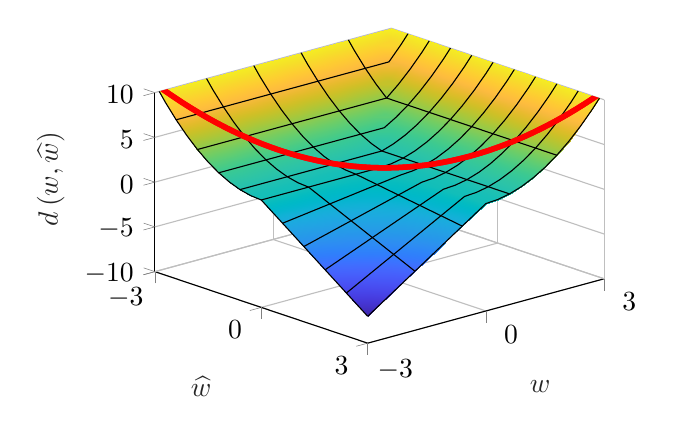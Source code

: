 % This file was created by matlab2tikz.
%
%The latest updates can be retrieved from
%  http://www.mathworks.com/matlabcentral/fileexchange/22022-matlab2tikz-matlab2tikz
%where you can also make suggestions and rate matlab2tikz.
%
\begin{tikzpicture}

\begin{axis}[%
width=5.706cm,
height=4cm,
at={(0cm,0cm)},
scale only axis,
xmin=-3,
xmax=3,
xtick={-3,  0,  3},
tick align=outside,
xlabel style={font=\color{white!15!black}},
xlabel={$\widehat{w}$},
ymin=-3,
ymax=3,
ytick={-3,  0,  3},
ylabel style={font=\color{white!15!black}},
ylabel={$w$},
zmin=-10,
zmax=10,
ztick={-10,  -5,   0,   5,  10},
zlabel style={font=\color{white!15!black}},
zlabel={$d^{\,}(w, \widehat{w})$},
view={48.011}{28.262},
axis background/.style={fill=white},
axis x line*=bottom,
axis y line*=left,
axis z line*=left,
xmajorgrids,
ymajorgrids,
zmajorgrids
]

\addplot3[%
surf,
shader=interp, colormap={mymap}{[1pt] rgb(0pt)=(0.242,0.15,0.66); rgb(1pt)=(0.244,0.153,0.673); rgb(2pt)=(0.246,0.157,0.685); rgb(3pt)=(0.248,0.161,0.696); rgb(4pt)=(0.25,0.165,0.707); rgb(5pt)=(0.252,0.169,0.718); rgb(6pt)=(0.254,0.173,0.729); rgb(7pt)=(0.256,0.177,0.739); rgb(8pt)=(0.258,0.181,0.75); rgb(9pt)=(0.259,0.185,0.761); rgb(11pt)=(0.263,0.193,0.783); rgb(12pt)=(0.265,0.197,0.794); rgb(13pt)=(0.266,0.201,0.804); rgb(14pt)=(0.268,0.205,0.815); rgb(15pt)=(0.269,0.209,0.825); rgb(16pt)=(0.27,0.214,0.835); rgb(17pt)=(0.272,0.218,0.844); rgb(18pt)=(0.273,0.223,0.853); rgb(19pt)=(0.274,0.228,0.861); rgb(20pt)=(0.275,0.233,0.869); rgb(21pt)=(0.276,0.238,0.877); rgb(22pt)=(0.277,0.243,0.884); rgb(23pt)=(0.277,0.249,0.891); rgb(24pt)=(0.278,0.254,0.897); rgb(25pt)=(0.279,0.26,0.903); rgb(26pt)=(0.279,0.265,0.909); rgb(27pt)=(0.28,0.271,0.915); rgb(28pt)=(0.28,0.276,0.92); rgb(29pt)=(0.281,0.282,0.925); rgb(30pt)=(0.281,0.287,0.93); rgb(31pt)=(0.281,0.293,0.935); rgb(32pt)=(0.281,0.298,0.94); rgb(33pt)=(0.281,0.304,0.944); rgb(34pt)=(0.281,0.309,0.948); rgb(35pt)=(0.281,0.315,0.952); rgb(36pt)=(0.281,0.32,0.956); rgb(37pt)=(0.281,0.326,0.96); rgb(38pt)=(0.281,0.331,0.964); rgb(39pt)=(0.28,0.337,0.967); rgb(40pt)=(0.28,0.342,0.97); rgb(41pt)=(0.279,0.347,0.973); rgb(42pt)=(0.278,0.353,0.976); rgb(43pt)=(0.278,0.358,0.979); rgb(44pt)=(0.277,0.364,0.982); rgb(45pt)=(0.275,0.369,0.984); rgb(46pt)=(0.274,0.375,0.986); rgb(47pt)=(0.273,0.38,0.988); rgb(48pt)=(0.271,0.386,0.99); rgb(49pt)=(0.269,0.392,0.991); rgb(50pt)=(0.267,0.397,0.992); rgb(51pt)=(0.265,0.403,0.994); rgb(52pt)=(0.262,0.409,0.995); rgb(53pt)=(0.259,0.414,0.996); rgb(54pt)=(0.256,0.42,0.997); rgb(55pt)=(0.252,0.426,0.997); rgb(56pt)=(0.247,0.432,0.998); rgb(57pt)=(0.242,0.438,0.999); rgb(58pt)=(0.237,0.444,1.0); rgb(59pt)=(0.231,0.45,1.0); rgb(60pt)=(0.225,0.456,0.999); rgb(61pt)=(0.219,0.462,0.997); rgb(62pt)=(0.213,0.468,0.995); rgb(63pt)=(0.207,0.474,0.993); rgb(64pt)=(0.201,0.48,0.991); rgb(65pt)=(0.195,0.486,0.989); rgb(66pt)=(0.19,0.492,0.987); rgb(67pt)=(0.187,0.497,0.984); rgb(68pt)=(0.185,0.503,0.982); rgb(69pt)=(0.183,0.508,0.979); rgb(70pt)=(0.182,0.514,0.977); rgb(71pt)=(0.181,0.519,0.974); rgb(72pt)=(0.179,0.524,0.971); rgb(73pt)=(0.178,0.53,0.968); rgb(74pt)=(0.178,0.535,0.964); rgb(75pt)=(0.177,0.54,0.96); rgb(76pt)=(0.177,0.545,0.956); rgb(77pt)=(0.176,0.55,0.952); rgb(78pt)=(0.175,0.555,0.947); rgb(79pt)=(0.174,0.56,0.943); rgb(80pt)=(0.172,0.566,0.939); rgb(81pt)=(0.169,0.571,0.936); rgb(82pt)=(0.165,0.576,0.932); rgb(83pt)=(0.161,0.581,0.929); rgb(84pt)=(0.157,0.585,0.925); rgb(85pt)=(0.154,0.59,0.922); rgb(86pt)=(0.151,0.595,0.918); rgb(87pt)=(0.149,0.6,0.915); rgb(88pt)=(0.147,0.604,0.911); rgb(89pt)=(0.146,0.609,0.908); rgb(90pt)=(0.145,0.614,0.905); rgb(91pt)=(0.143,0.618,0.902); rgb(92pt)=(0.141,0.623,0.9); rgb(93pt)=(0.138,0.627,0.897); rgb(94pt)=(0.135,0.632,0.895); rgb(95pt)=(0.132,0.636,0.893); rgb(96pt)=(0.129,0.641,0.891); rgb(97pt)=(0.125,0.645,0.889); rgb(98pt)=(0.122,0.65,0.886); rgb(99pt)=(0.118,0.654,0.883); rgb(100pt)=(0.115,0.658,0.88); rgb(101pt)=(0.112,0.663,0.877); rgb(102pt)=(0.108,0.667,0.873); rgb(103pt)=(0.105,0.671,0.87); rgb(104pt)=(0.101,0.675,0.865); rgb(105pt)=(0.096,0.679,0.861); rgb(106pt)=(0.091,0.683,0.856); rgb(107pt)=(0.086,0.686,0.851); rgb(108pt)=(0.079,0.69,0.846); rgb(109pt)=(0.071,0.694,0.841); rgb(110pt)=(0.063,0.697,0.836); rgb(111pt)=(0.053,0.701,0.83); rgb(112pt)=(0.043,0.704,0.824); rgb(113pt)=(0.033,0.707,0.818); rgb(114pt)=(0.023,0.71,0.812); rgb(115pt)=(0.015,0.713,0.806); rgb(116pt)=(0.009,0.716,0.8); rgb(117pt)=(0.005,0.719,0.794); rgb(118pt)=(0.002,0.722,0.788); rgb(119pt)=(0.001,0.725,0.781); rgb(120pt)=(0.002,0.728,0.775); rgb(121pt)=(0.005,0.73,0.769); rgb(122pt)=(0.009,0.733,0.762); rgb(123pt)=(0.016,0.735,0.756); rgb(124pt)=(0.025,0.738,0.749); rgb(125pt)=(0.037,0.74,0.743); rgb(126pt)=(0.05,0.742,0.736); rgb(127pt)=(0.064,0.745,0.729); rgb(128pt)=(0.077,0.747,0.722); rgb(129pt)=(0.09,0.749,0.716); rgb(130pt)=(0.102,0.751,0.709); rgb(131pt)=(0.114,0.753,0.702); rgb(132pt)=(0.125,0.755,0.695); rgb(133pt)=(0.135,0.757,0.688); rgb(134pt)=(0.145,0.759,0.681); rgb(135pt)=(0.153,0.761,0.674); rgb(136pt)=(0.161,0.763,0.667); rgb(137pt)=(0.168,0.766,0.66); rgb(138pt)=(0.174,0.768,0.653); rgb(139pt)=(0.18,0.77,0.645); rgb(140pt)=(0.185,0.772,0.638); rgb(141pt)=(0.191,0.774,0.63); rgb(142pt)=(0.195,0.776,0.623); rgb(143pt)=(0.2,0.779,0.615); rgb(144pt)=(0.206,0.781,0.607); rgb(145pt)=(0.212,0.783,0.598); rgb(146pt)=(0.218,0.785,0.59); rgb(147pt)=(0.224,0.787,0.581); rgb(148pt)=(0.232,0.789,0.573); rgb(149pt)=(0.24,0.79,0.564); rgb(150pt)=(0.249,0.792,0.555); rgb(151pt)=(0.259,0.794,0.545); rgb(152pt)=(0.27,0.795,0.536); rgb(153pt)=(0.281,0.796,0.527); rgb(154pt)=(0.293,0.797,0.517); rgb(155pt)=(0.305,0.798,0.507); rgb(156pt)=(0.318,0.799,0.497); rgb(157pt)=(0.33,0.8,0.488); rgb(158pt)=(0.342,0.801,0.477); rgb(159pt)=(0.355,0.802,0.467); rgb(160pt)=(0.367,0.802,0.456); rgb(161pt)=(0.38,0.803,0.445); rgb(162pt)=(0.392,0.803,0.434); rgb(163pt)=(0.405,0.803,0.423); rgb(164pt)=(0.418,0.803,0.412); rgb(165pt)=(0.432,0.803,0.401); rgb(166pt)=(0.446,0.802,0.39); rgb(167pt)=(0.461,0.802,0.38); rgb(168pt)=(0.475,0.801,0.369); rgb(169pt)=(0.49,0.8,0.359); rgb(170pt)=(0.504,0.799,0.348); rgb(171pt)=(0.519,0.798,0.337); rgb(172pt)=(0.533,0.797,0.327); rgb(173pt)=(0.547,0.796,0.316); rgb(175pt)=(0.575,0.793,0.294); rgb(176pt)=(0.589,0.791,0.283); rgb(177pt)=(0.602,0.79,0.273); rgb(178pt)=(0.616,0.788,0.262); rgb(179pt)=(0.63,0.786,0.252); rgb(180pt)=(0.643,0.784,0.242); rgb(181pt)=(0.657,0.782,0.233); rgb(182pt)=(0.67,0.78,0.224); rgb(183pt)=(0.683,0.777,0.215); rgb(184pt)=(0.696,0.775,0.207); rgb(185pt)=(0.709,0.773,0.2); rgb(186pt)=(0.722,0.77,0.192); rgb(187pt)=(0.734,0.768,0.185); rgb(188pt)=(0.747,0.765,0.178); rgb(189pt)=(0.759,0.763,0.172); rgb(190pt)=(0.771,0.76,0.166); rgb(191pt)=(0.783,0.758,0.161); rgb(192pt)=(0.794,0.755,0.157); rgb(193pt)=(0.806,0.753,0.155); rgb(194pt)=(0.817,0.75,0.153); rgb(195pt)=(0.828,0.748,0.154); rgb(196pt)=(0.839,0.746,0.155); rgb(197pt)=(0.85,0.744,0.156); rgb(198pt)=(0.86,0.741,0.159); rgb(199pt)=(0.87,0.739,0.162); rgb(200pt)=(0.88,0.737,0.165); rgb(201pt)=(0.89,0.735,0.17); rgb(202pt)=(0.9,0.734,0.175); rgb(203pt)=(0.909,0.732,0.181); rgb(204pt)=(0.918,0.731,0.189); rgb(205pt)=(0.927,0.73,0.197); rgb(206pt)=(0.936,0.729,0.206); rgb(207pt)=(0.944,0.729,0.215); rgb(208pt)=(0.952,0.728,0.224); rgb(209pt)=(0.961,0.729,0.231); rgb(210pt)=(0.969,0.729,0.237); rgb(211pt)=(0.977,0.73,0.242); rgb(212pt)=(0.984,0.733,0.245); rgb(213pt)=(0.99,0.737,0.243); rgb(214pt)=(0.995,0.741,0.239); rgb(215pt)=(0.997,0.746,0.235); rgb(216pt)=(0.997,0.751,0.231); rgb(217pt)=(0.997,0.757,0.227); rgb(218pt)=(0.997,0.763,0.222); rgb(219pt)=(0.997,0.768,0.218); rgb(220pt)=(0.997,0.774,0.214); rgb(221pt)=(0.996,0.78,0.209); rgb(222pt)=(0.996,0.786,0.205); rgb(223pt)=(0.995,0.791,0.201); rgb(224pt)=(0.994,0.797,0.197); rgb(225pt)=(0.992,0.803,0.194); rgb(226pt)=(0.991,0.809,0.191); rgb(227pt)=(0.989,0.816,0.188); rgb(228pt)=(0.986,0.822,0.185); rgb(229pt)=(0.984,0.828,0.182); rgb(230pt)=(0.981,0.834,0.179); rgb(231pt)=(0.978,0.84,0.176); rgb(232pt)=(0.975,0.847,0.173); rgb(233pt)=(0.972,0.853,0.17); rgb(234pt)=(0.969,0.859,0.167); rgb(235pt)=(0.967,0.865,0.164); rgb(236pt)=(0.965,0.872,0.161); rgb(237pt)=(0.963,0.878,0.158); rgb(238pt)=(0.962,0.884,0.156); rgb(239pt)=(0.961,0.89,0.153); rgb(240pt)=(0.96,0.896,0.151); rgb(241pt)=(0.96,0.902,0.148); rgb(242pt)=(0.96,0.908,0.145); rgb(243pt)=(0.96,0.914,0.142); rgb(244pt)=(0.96,0.92,0.138); rgb(245pt)=(0.961,0.926,0.134); rgb(246pt)=(0.962,0.932,0.13); rgb(247pt)=(0.963,0.938,0.126); rgb(248pt)=(0.964,0.944,0.122); rgb(249pt)=(0.966,0.949,0.117); rgb(250pt)=(0.967,0.955,0.112); rgb(251pt)=(0.969,0.961,0.106); rgb(252pt)=(0.971,0.967,0.1); rgb(253pt)=(0.973,0.972,0.094); rgb(254pt)=(0.975,0.978,0.087); rgb(255pt)=(0.977,0.984,0.081)}, mesh/rows=21]
table[row sep=crcr, point meta=\thisrow{c}] {%
%
x	y	z	c\\
-3	-3	11	11\\
-3	-2.7	11	11\\
-3	-2.4	11	11\\
-3	-2.1	11	11\\
-3	-1.8	11	11\\
-3	-1.5	11	11\\
-3	-1.2	11	11\\
-3	-0.9	11	11\\
-3	-0.6	11	11\\
-3	-0.3	11	11\\
-3	0	11	11\\
-3	0.3	11	11\\
-3	0.6	11	11\\
-3	0.9	11	11\\
-3	1.2	11	11\\
-3	1.5	11	11\\
-3	1.8	11	11\\
-3	2.1	11	11\\
-3	2.4	11	11\\
-3	2.7	11	11\\
-3	3	11	11\\
-2.7	-3	9.29	9.29\\
-2.7	-2.7	9.29	9.29\\
-2.7	-2.4	9.29	9.29\\
-2.7	-2.1	9.29	9.29\\
-2.7	-1.8	9.29	9.29\\
-2.7	-1.5	9.29	9.29\\
-2.7	-1.2	9.29	9.29\\
-2.7	-0.9	9.29	9.29\\
-2.7	-0.6	9.29	9.29\\
-2.7	-0.3	9.29	9.29\\
-2.7	0	9.29	9.29\\
-2.7	0.3	9.29	9.29\\
-2.7	0.6	9.29	9.29\\
-2.7	0.9	9.29	9.29\\
-2.7	1.2	9.29	9.29\\
-2.7	1.5	9.29	9.29\\
-2.7	1.8	9.29	9.29\\
-2.7	2.1	9.29	9.29\\
-2.7	2.4	9.29	9.29\\
-2.7	2.7	9.29	9.29\\
-2.7	3	11	11\\
-2.4	-3	7.76	7.76\\
-2.4	-2.7	7.76	7.76\\
-2.4	-2.4	7.76	7.76\\
-2.4	-2.1	7.76	7.76\\
-2.4	-1.8	7.76	7.76\\
-2.4	-1.5	7.76	7.76\\
-2.4	-1.2	7.76	7.76\\
-2.4	-0.9	7.76	7.76\\
-2.4	-0.6	7.76	7.76\\
-2.4	-0.3	7.76	7.76\\
-2.4	0	7.76	7.76\\
-2.4	0.3	7.76	7.76\\
-2.4	0.6	7.76	7.76\\
-2.4	0.9	7.76	7.76\\
-2.4	1.2	7.76	7.76\\
-2.4	1.5	7.76	7.76\\
-2.4	1.8	7.76	7.76\\
-2.4	2.1	7.76	7.76\\
-2.4	2.4	7.76	7.76\\
-2.4	2.7	9.29	9.29\\
-2.4	3	11	11\\
-2.1	-3	6.41	6.41\\
-2.1	-2.7	6.41	6.41\\
-2.1	-2.4	6.41	6.41\\
-2.1	-2.1	6.41	6.41\\
-2.1	-1.8	6.41	6.41\\
-2.1	-1.5	6.41	6.41\\
-2.1	-1.2	6.41	6.41\\
-2.1	-0.9	6.41	6.41\\
-2.1	-0.6	6.41	6.41\\
-2.1	-0.3	6.41	6.41\\
-2.1	0	6.41	6.41\\
-2.1	0.3	6.41	6.41\\
-2.1	0.6	6.41	6.41\\
-2.1	0.9	6.41	6.41\\
-2.1	1.2	6.41	6.41\\
-2.1	1.5	6.41	6.41\\
-2.1	1.8	6.41	6.41\\
-2.1	2.1	6.41	6.41\\
-2.1	2.4	7.76	7.76\\
-2.1	2.7	9.29	9.29\\
-2.1	3	11	11\\
-1.8	-3	5.24	5.24\\
-1.8	-2.7	5.24	5.24\\
-1.8	-2.4	5.24	5.24\\
-1.8	-2.1	5.24	5.24\\
-1.8	-1.8	5.24	5.24\\
-1.8	-1.5	5.24	5.24\\
-1.8	-1.2	5.24	5.24\\
-1.8	-0.9	5.24	5.24\\
-1.8	-0.6	5.24	5.24\\
-1.8	-0.3	5.24	5.24\\
-1.8	0	5.24	5.24\\
-1.8	0.3	5.24	5.24\\
-1.8	0.6	5.24	5.24\\
-1.8	0.9	5.24	5.24\\
-1.8	1.2	5.24	5.24\\
-1.8	1.5	5.24	5.24\\
-1.8	1.8	5.24	5.24\\
-1.8	2.1	6.41	6.41\\
-1.8	2.4	7.76	7.76\\
-1.8	2.7	9.29	9.29\\
-1.8	3	11	11\\
-1.5	-3	4.25	4.25\\
-1.5	-2.7	4.25	4.25\\
-1.5	-2.4	4.25	4.25\\
-1.5	-2.1	4.25	4.25\\
-1.5	-1.8	4.25	4.25\\
-1.5	-1.5	4.25	4.25\\
-1.5	-1.2	4.25	4.25\\
-1.5	-0.9	4.25	4.25\\
-1.5	-0.6	4.25	4.25\\
-1.5	-0.3	4.25	4.25\\
-1.5	0	4.25	4.25\\
-1.5	0.3	4.25	4.25\\
-1.5	0.6	4.25	4.25\\
-1.5	0.9	4.25	4.25\\
-1.5	1.2	4.25	4.25\\
-1.5	1.5	4.25	4.25\\
-1.5	1.8	5.24	5.24\\
-1.5	2.1	6.41	6.41\\
-1.5	2.4	7.76	7.76\\
-1.5	2.7	9.29	9.29\\
-1.5	3	11	11\\
-1.2	-3	3.44	3.44\\
-1.2	-2.7	3.44	3.44\\
-1.2	-2.4	3.44	3.44\\
-1.2	-2.1	3.44	3.44\\
-1.2	-1.8	3.44	3.44\\
-1.2	-1.5	3.44	3.44\\
-1.2	-1.2	3.44	3.44\\
-1.2	-0.9	3.44	3.44\\
-1.2	-0.6	3.44	3.44\\
-1.2	-0.3	3.44	3.44\\
-1.2	0	3.44	3.44\\
-1.2	0.3	3.44	3.44\\
-1.2	0.6	3.44	3.44\\
-1.2	0.9	3.44	3.44\\
-1.2	1.2	3.44	3.44\\
-1.2	1.5	4.25	4.25\\
-1.2	1.8	5.24	5.24\\
-1.2	2.1	6.41	6.41\\
-1.2	2.4	7.76	7.76\\
-1.2	2.7	9.29	9.29\\
-1.2	3	11	11\\
-0.9	-3	2.81	2.81\\
-0.9	-2.7	2.81	2.81\\
-0.9	-2.4	2.81	2.81\\
-0.9	-2.1	2.81	2.81\\
-0.9	-1.8	2.81	2.81\\
-0.9	-1.5	2.81	2.81\\
-0.9	-1.2	2.81	2.81\\
-0.9	-0.9	2.81	2.81\\
-0.9	-0.6	2.81	2.81\\
-0.9	-0.3	2.81	2.81\\
-0.9	0	2.81	2.81\\
-0.9	0.3	2.81	2.81\\
-0.9	0.6	2.81	2.81\\
-0.9	0.9	2.81	2.81\\
-0.9	1.2	3.44	3.44\\
-0.9	1.5	4.25	4.25\\
-0.9	1.8	5.24	5.24\\
-0.9	2.1	6.41	6.41\\
-0.9	2.4	7.76	7.76\\
-0.9	2.7	9.29	9.29\\
-0.9	3	11	11\\
-0.6	-3	2.36	2.36\\
-0.6	-2.7	2.36	2.36\\
-0.6	-2.4	2.36	2.36\\
-0.6	-2.1	2.36	2.36\\
-0.6	-1.8	2.36	2.36\\
-0.6	-1.5	2.36	2.36\\
-0.6	-1.2	2.36	2.36\\
-0.6	-0.9	2.36	2.36\\
-0.6	-0.6	2.36	2.36\\
-0.6	-0.3	2.36	2.36\\
-0.6	0	2.36	2.36\\
-0.6	0.3	2.36	2.36\\
-0.6	0.6	2.36	2.36\\
-0.6	0.9	2.81	2.81\\
-0.6	1.2	3.44	3.44\\
-0.6	1.5	4.25	4.25\\
-0.6	1.8	5.24	5.24\\
-0.6	2.1	6.41	6.41\\
-0.6	2.4	7.76	7.76\\
-0.6	2.7	9.29	9.29\\
-0.6	3	11	11\\
-0.3	-3	2.09	2.09\\
-0.3	-2.7	2.09	2.09\\
-0.3	-2.4	2.09	2.09\\
-0.3	-2.1	2.09	2.09\\
-0.3	-1.8	2.09	2.09\\
-0.3	-1.5	2.09	2.09\\
-0.3	-1.2	2.09	2.09\\
-0.3	-0.9	2.09	2.09\\
-0.3	-0.6	2.09	2.09\\
-0.3	-0.3	2.09	2.09\\
-0.3	0	2.09	2.09\\
-0.3	0.3	2.09	2.09\\
-0.3	0.6	2.36	2.36\\
-0.3	0.9	2.81	2.81\\
-0.3	1.2	3.44	3.44\\
-0.3	1.5	4.25	4.25\\
-0.3	1.8	5.24	5.24\\
-0.3	2.1	6.41	6.41\\
-0.3	2.4	7.76	7.76\\
-0.3	2.7	9.29	9.29\\
-0.3	3	11	11\\
0	-3	2	2\\
0	-2.7	2	2\\
0	-2.4	2	2\\
0	-2.1	2	2\\
0	-1.8	2	2\\
0	-1.5	2	2\\
0	-1.2	2	2\\
0	-0.9	2	2\\
0	-0.6	2	2\\
0	-0.3	2	2\\
0	0	2	2\\
0	0.3	2.09	2.09\\
0	0.6	2.36	2.36\\
0	0.9	2.81	2.81\\
0	1.2	3.44	3.44\\
0	1.5	4.25	4.25\\
0	1.8	5.24	5.24\\
0	2.1	6.41	6.41\\
0	2.4	7.76	7.76\\
0	2.7	9.29	9.29\\
0	3	11	11\\
0.3	-3	1.1	1.1\\
0.3	-2.7	1.19	1.19\\
0.3	-2.4	1.28	1.28\\
0.3	-2.1	1.37	1.37\\
0.3	-1.8	1.46	1.46\\
0.3	-1.5	1.55	1.55\\
0.3	-1.2	1.64	1.64\\
0.3	-0.9	1.73	1.73\\
0.3	-0.6	1.82	1.82\\
0.3	-0.3	1.91	1.91\\
0.3	0	2	2\\
0.3	0.3	2.09	2.09\\
0.3	0.6	2.36	2.36\\
0.3	0.9	2.81	2.81\\
0.3	1.2	3.44	3.44\\
0.3	1.5	4.25	4.25\\
0.3	1.8	5.24	5.24\\
0.3	2.1	6.41	6.41\\
0.3	2.4	7.76	7.76\\
0.3	2.7	9.29	9.29\\
0.3	3	11	11\\
0.6	-3	0.2	0.2\\
0.6	-2.7	0.38	0.38\\
0.6	-2.4	0.56	0.56\\
0.6	-2.1	0.74	0.74\\
0.6	-1.8	0.92	0.92\\
0.6	-1.5	1.1	1.1\\
0.6	-1.2	1.28	1.28\\
0.6	-0.9	1.46	1.46\\
0.6	-0.6	1.64	1.64\\
0.6	-0.3	1.82	1.82\\
0.6	0	2	2\\
0.6	0.3	2.09	2.09\\
0.6	0.6	2.36	2.36\\
0.6	0.9	2.81	2.81\\
0.6	1.2	3.44	3.44\\
0.6	1.5	4.25	4.25\\
0.6	1.8	5.24	5.24\\
0.6	2.1	6.41	6.41\\
0.6	2.4	7.76	7.76\\
0.6	2.7	9.29	9.29\\
0.6	3	11	11\\
0.9	-3	-0.7	-0.7\\
0.9	-2.7	-0.43	-0.43\\
0.9	-2.4	-0.16	-0.16\\
0.9	-2.1	0.11	0.11\\
0.9	-1.8	0.38	0.38\\
0.9	-1.5	0.65	0.65\\
0.9	-1.2	0.92	0.92\\
0.9	-0.9	1.19	1.19\\
0.9	-0.6	1.46	1.46\\
0.9	-0.3	1.73	1.73\\
0.9	0	2	2\\
0.9	0.3	2.09	2.09\\
0.9	0.6	2.36	2.36\\
0.9	0.9	2.81	2.81\\
0.9	1.2	3.44	3.44\\
0.9	1.5	4.25	4.25\\
0.9	1.8	5.24	5.24\\
0.9	2.1	6.41	6.41\\
0.9	2.4	7.76	7.76\\
0.9	2.7	9.29	9.29\\
0.9	3	11	11\\
1.2	-3	-1.6	-1.6\\
1.2	-2.7	-1.24	-1.24\\
1.2	-2.4	-0.88	-0.88\\
1.2	-2.1	-0.52	-0.52\\
1.2	-1.8	-0.16	-0.16\\
1.2	-1.5	0.2	0.2\\
1.2	-1.2	0.56	0.56\\
1.2	-0.9	0.92	0.92\\
1.2	-0.6	1.28	1.28\\
1.2	-0.3	1.64	1.64\\
1.2	0	2	2\\
1.2	0.3	2.09	2.09\\
1.2	0.6	2.36	2.36\\
1.2	0.9	2.81	2.81\\
1.2	1.2	3.44	3.44\\
1.2	1.5	4.25	4.25\\
1.2	1.8	5.24	5.24\\
1.2	2.1	6.41	6.41\\
1.2	2.4	7.76	7.76\\
1.2	2.7	9.29	9.29\\
1.2	3	11	11\\
1.5	-3	-2.5	-2.5\\
1.5	-2.7	-2.05	-2.05\\
1.5	-2.4	-1.6	-1.6\\
1.5	-2.1	-1.15	-1.15\\
1.5	-1.8	-0.7	-0.7\\
1.5	-1.5	-0.25	-0.25\\
1.5	-1.2	0.2	0.2\\
1.5	-0.9	0.65	0.65\\
1.5	-0.6	1.1	1.1\\
1.5	-0.3	1.55	1.55\\
1.5	0	2	2\\
1.5	0.3	2.09	2.09\\
1.5	0.6	2.36	2.36\\
1.5	0.9	2.81	2.81\\
1.5	1.2	3.44	3.44\\
1.5	1.5	4.25	4.25\\
1.5	1.8	5.24	5.24\\
1.5	2.1	6.41	6.41\\
1.5	2.4	7.76	7.76\\
1.5	2.7	9.29	9.29\\
1.5	3	11	11\\
1.8	-3	-3.4	-3.4\\
1.8	-2.7	-2.86	-2.86\\
1.8	-2.4	-2.32	-2.32\\
1.8	-2.1	-1.78	-1.78\\
1.8	-1.8	-1.24	-1.24\\
1.8	-1.5	-0.7	-0.7\\
1.8	-1.2	-0.16	-0.16\\
1.8	-0.9	0.38	0.38\\
1.8	-0.6	0.92	0.92\\
1.8	-0.3	1.46	1.46\\
1.8	0	2	2\\
1.8	0.3	2.09	2.09\\
1.8	0.6	2.36	2.36\\
1.8	0.9	2.81	2.81\\
1.8	1.2	3.44	3.44\\
1.8	1.5	4.25	4.25\\
1.8	1.8	5.24	5.24\\
1.8	2.1	6.41	6.41\\
1.8	2.4	7.76	7.76\\
1.8	2.7	9.29	9.29\\
1.8	3	11	11\\
2.1	-3	-4.3	-4.3\\
2.1	-2.7	-3.67	-3.67\\
2.1	-2.4	-3.04	-3.04\\
2.1	-2.1	-2.41	-2.41\\
2.1	-1.8	-1.78	-1.78\\
2.1	-1.5	-1.15	-1.15\\
2.1	-1.2	-0.52	-0.52\\
2.1	-0.9	0.11	0.11\\
2.1	-0.6	0.74	0.74\\
2.1	-0.3	1.37	1.37\\
2.1	0	2	2\\
2.1	0.3	2.09	2.09\\
2.1	0.6	2.36	2.36\\
2.1	0.9	2.81	2.81\\
2.1	1.2	3.44	3.44\\
2.1	1.5	4.25	4.25\\
2.1	1.8	5.24	5.24\\
2.1	2.1	6.41	6.41\\
2.1	2.4	7.76	7.76\\
2.1	2.7	9.29	9.29\\
2.1	3	11	11\\
2.4	-3	-5.2	-5.2\\
2.4	-2.7	-4.48	-4.48\\
2.4	-2.4	-3.76	-3.76\\
2.4	-2.1	-3.04	-3.04\\
2.4	-1.8	-2.32	-2.32\\
2.4	-1.5	-1.6	-1.6\\
2.4	-1.2	-0.88	-0.88\\
2.4	-0.9	-0.16	-0.16\\
2.4	-0.6	0.56	0.56\\
2.4	-0.3	1.28	1.28\\
2.4	0	2	2\\
2.4	0.3	2.09	2.09\\
2.4	0.6	2.36	2.36\\
2.4	0.9	2.81	2.81\\
2.4	1.2	3.44	3.44\\
2.4	1.5	4.25	4.25\\
2.4	1.8	5.24	5.24\\
2.4	2.1	6.41	6.41\\
2.4	2.4	7.76	7.76\\
2.4	2.7	9.29	9.29\\
2.4	3	11	11\\
2.7	-3	-6.1	-6.1\\
2.7	-2.7	-5.29	-5.29\\
2.7	-2.4	-4.48	-4.48\\
2.7	-2.1	-3.67	-3.67\\
2.7	-1.8	-2.86	-2.86\\
2.7	-1.5	-2.05	-2.05\\
2.7	-1.2	-1.24	-1.24\\
2.7	-0.9	-0.43	-0.43\\
2.7	-0.6	0.38	0.38\\
2.7	-0.3	1.19	1.19\\
2.7	0	2	2\\
2.7	0.3	2.09	2.09\\
2.7	0.6	2.36	2.36\\
2.7	0.9	2.81	2.81\\
2.7	1.2	3.44	3.44\\
2.7	1.5	4.25	4.25\\
2.7	1.8	5.24	5.24\\
2.7	2.1	6.41	6.41\\
2.7	2.4	7.76	7.76\\
2.7	2.7	9.29	9.29\\
2.7	3	11	11\\
3	-3	-7	-7\\
3	-2.7	-6.1	-6.1\\
3	-2.4	-5.2	-5.2\\
3	-2.1	-4.3	-4.3\\
3	-1.8	-3.4	-3.4\\
3	-1.5	-2.5	-2.5\\
3	-1.2	-1.6	-1.6\\
3	-0.9	-0.7	-0.7\\
3	-0.6	0.2	0.2\\
3	-0.3	1.1	1.1\\
3	0	2	2\\
3	0.3	2.09	2.09\\
3	0.6	2.36	2.36\\
3	0.9	2.81	2.81\\
3	1.2	3.44	3.44\\
3	1.5	4.25	4.25\\
3	1.8	5.24	5.24\\
3	2.1	6.41	6.41\\
3	2.4	7.76	7.76\\
3	2.7	9.29	9.29\\
3	3	11	11\\
};
\addplot3 [color=red, line width=2.0pt]
 table[row sep=crcr] {%
-3	-3	11\\
-2.88	-2.88	10.294\\
-2.76	-2.76	9.618\\
-2.64	-2.64	8.97\\
-2.52	-2.52	8.35\\
-2.4	-2.4	7.76\\
-2.28	-2.28	7.198\\
-2.16	-2.16	6.666\\
-2.04	-2.04	6.162\\
-1.92	-1.92	5.686\\
-1.8	-1.8	5.24\\
-1.68	-1.68	4.822\\
-1.56	-1.56	4.434\\
-1.44	-1.44	4.074\\
-1.32	-1.32	3.742\\
-1.2	-1.2	3.44\\
-1.08	-1.08	3.166\\
-0.96	-0.96	2.922\\
-0.84	-0.84	2.706\\
-0.72	-0.72	2.518\\
-0.6	-0.6	2.36\\
-0.48	-0.48	2.23\\
-0.36	-0.36	2.13\\
-0.24	-0.24	2.058\\
-0.12	-0.12	2.014\\
0	0	2\\
0.12	0.12	2.014\\
0.24	0.24	2.058\\
0.36	0.36	2.13\\
0.48	0.48	2.23\\
0.6	0.6	2.36\\
0.72	0.72	2.518\\
0.84	0.84	2.706\\
0.96	0.96	2.922\\
1.08	1.08	3.166\\
1.2	1.2	3.44\\
1.32	1.32	3.742\\
1.44	1.44	4.074\\
1.56	1.56	4.434\\
1.68	1.68	4.822\\
1.8	1.8	5.24\\
1.92	1.92	5.686\\
2.04	2.04	6.162\\
2.16	2.16	6.666\\
2.28	2.28	7.198\\
2.4	2.4	7.76\\
2.52	2.52	8.35\\
2.64	2.64	8.97\\
2.76	2.76	9.618\\
2.88	2.88	10.294\\
3	3	11\\
};
 \addplot3 [color=black]
 table[row sep=crcr] {%
-3	-3	11\\
-2.7	-3	9.29\\
-2.4	-3	7.76\\
-2.1	-3	6.41\\
-1.8	-3	5.24\\
-1.5	-3	4.25\\
-1.2	-3	3.44\\
-0.9	-3	2.81\\
-0.6	-3	2.36\\
-0.3	-3	2.09\\
0	-3	2\\
0.3	-3	1.1\\
0.6	-3	0.2\\
0.9	-3	-0.7\\
1.2	-3	-1.6\\
1.5	-3	-2.5\\
1.8	-3	-3.4\\
2.1	-3	-4.3\\
2.4	-3	-5.2\\
2.7	-3	-6.1\\
3	-3	-7\\
};
 \addplot3 [color=black]
 table[row sep=crcr] {%
-3	-1.8	11\\
-2.7	-1.8	9.29\\
-2.4	-1.8	7.76\\
-2.1	-1.8	6.41\\
-1.8	-1.8	5.24\\
-1.5	-1.8	4.25\\
-1.2	-1.8	3.44\\
-0.9	-1.8	2.81\\
-0.6	-1.8	2.36\\
-0.3	-1.8	2.09\\
0	-1.8	2\\
0.3	-1.8	1.46\\
0.6	-1.8	0.92\\
0.9	-1.8	0.38\\
1.2	-1.8	-0.16\\
1.5	-1.8	-0.7\\
1.8	-1.8	-1.24\\
2.1	-1.8	-1.78\\
2.4	-1.8	-2.32\\
2.7	-1.8	-2.86\\
3	-1.8	-3.4\\
};
 \addplot3 [color=black]
 table[row sep=crcr] {%
-3	-0.6	11\\
-2.7	-0.6	9.29\\
-2.4	-0.6	7.76\\
-2.1	-0.6	6.41\\
-1.8	-0.6	5.24\\
-1.5	-0.6	4.25\\
-1.2	-0.6	3.44\\
-0.9	-0.6	2.81\\
-0.6	-0.6	2.36\\
-0.3	-0.6	2.09\\
0	-0.6	2\\
0.3	-0.6	1.82\\
0.6	-0.6	1.64\\
0.9	-0.6	1.46\\
1.2	-0.6	1.28\\
1.5	-0.6	1.1\\
1.8	-0.6	0.92\\
2.1	-0.6	0.74\\
2.4	-0.6	0.56\\
2.7	-0.6	0.38\\
3	-0.6	0.2\\
};
 \addplot3 [color=black]
 table[row sep=crcr] {%
-3	0.6	11\\
-2.7	0.6	9.29\\
-2.4	0.6	7.76\\
-2.1	0.6	6.41\\
-1.8	0.6	5.24\\
-1.5	0.6	4.25\\
-1.2	0.6	3.44\\
-0.9	0.6	2.81\\
-0.6	0.6	2.36\\
-0.3	0.6	2.36\\
0	0.6	2.36\\
0.3	0.6	2.36\\
0.6	0.6	2.36\\
0.9	0.6	2.36\\
1.2	0.6	2.36\\
1.5	0.6	2.36\\
1.8	0.6	2.36\\
2.1	0.6	2.36\\
2.4	0.6	2.36\\
2.7	0.6	2.36\\
3	0.6	2.36\\
};
 \addplot3 [color=black]
 table[row sep=crcr] {%
-3	1.8	11\\
-2.7	1.8	9.29\\
-2.4	1.8	7.76\\
-2.1	1.8	6.41\\
-1.8	1.8	5.24\\
-1.5	1.8	5.24\\
-1.2	1.8	5.24\\
-0.9	1.8	5.24\\
-0.6	1.8	5.24\\
-0.3	1.8	5.24\\
0	1.8	5.24\\
0.3	1.8	5.24\\
0.6	1.8	5.24\\
0.9	1.8	5.24\\
1.2	1.8	5.24\\
1.5	1.8	5.24\\
1.8	1.8	5.24\\
2.1	1.8	5.24\\
2.4	1.8	5.24\\
2.7	1.8	5.24\\
3	1.8	5.24\\
};
 \addplot3 [color=black]
 table[row sep=crcr] {%
-3	3	11\\
-2.7	3	11\\
-2.4	3	11\\
-2.1	3	11\\
-1.8	3	11\\
-1.5	3	11\\
-1.2	3	11\\
-0.9	3	11\\
-0.6	3	11\\
-0.3	3	11\\
0	3	11\\
0.3	3	11\\
0.6	3	11\\
0.9	3	11\\
1.2	3	11\\
1.5	3	11\\
1.8	3	11\\
2.1	3	11\\
2.4	3	11\\
2.7	3	11\\
3	3	11\\
};
 \addplot3 [color=black]
 table[row sep=crcr] {%
-3	-3	11\\
-3	-2.7	11\\
-3	-2.4	11\\
-3	-2.1	11\\
-3	-1.8	11\\
-3	-1.5	11\\
-3	-1.2	11\\
-3	-0.9	11\\
-3	-0.6	11\\
-3	-0.3	11\\
-3	0	11\\
-3	0.3	11\\
-3	0.6	11\\
-3	0.9	11\\
-3	1.2	11\\
-3	1.5	11\\
-3	1.8	11\\
-3	2.1	11\\
-3	2.4	11\\
-3	2.7	11\\
-3	3	11\\
};
 \addplot3 [color=black]
 table[row sep=crcr] {%
-2.4	-3	7.76\\
-2.4	-2.7	7.76\\
-2.4	-2.4	7.76\\
-2.4	-2.1	7.76\\
-2.4	-1.8	7.76\\
-2.4	-1.5	7.76\\
-2.4	-1.2	7.76\\
-2.4	-0.9	7.76\\
-2.4	-0.6	7.76\\
-2.4	-0.3	7.76\\
-2.4	0	7.76\\
-2.4	0.3	7.76\\
-2.4	0.6	7.76\\
-2.4	0.9	7.76\\
-2.4	1.2	7.76\\
-2.4	1.5	7.76\\
-2.4	1.8	7.76\\
-2.4	2.1	7.76\\
-2.4	2.4	7.76\\
-2.4	2.7	9.29\\
-2.4	3	11\\
};
 \addplot3 [color=black]
 table[row sep=crcr] {%
-1.8	-3	5.24\\
-1.8	-2.7	5.24\\
-1.8	-2.4	5.24\\
-1.8	-2.1	5.24\\
-1.8	-1.8	5.24\\
-1.8	-1.5	5.24\\
-1.8	-1.2	5.24\\
-1.8	-0.9	5.24\\
-1.8	-0.6	5.24\\
-1.8	-0.3	5.24\\
-1.8	0	5.24\\
-1.8	0.3	5.24\\
-1.8	0.6	5.24\\
-1.8	0.9	5.24\\
-1.8	1.2	5.24\\
-1.8	1.5	5.24\\
-1.8	1.8	5.24\\
-1.8	2.1	6.41\\
-1.8	2.4	7.76\\
-1.8	2.7	9.29\\
-1.8	3	11\\
};
 \addplot3 [color=black]
 table[row sep=crcr] {%
-1.2	-3	3.44\\
-1.2	-2.7	3.44\\
-1.2	-2.4	3.44\\
-1.2	-2.1	3.44\\
-1.2	-1.8	3.44\\
-1.2	-1.5	3.44\\
-1.2	-1.2	3.44\\
-1.2	-0.9	3.44\\
-1.2	-0.6	3.44\\
-1.2	-0.3	3.44\\
-1.2	0	3.44\\
-1.2	0.3	3.44\\
-1.2	0.6	3.44\\
-1.2	0.9	3.44\\
-1.2	1.2	3.44\\
-1.2	1.5	4.25\\
-1.2	1.8	5.24\\
-1.2	2.1	6.41\\
-1.2	2.4	7.76\\
-1.2	2.7	9.29\\
-1.2	3	11\\
};
 \addplot3 [color=black]
 table[row sep=crcr] {%
-0.6	-3	2.36\\
-0.6	-2.7	2.36\\
-0.6	-2.4	2.36\\
-0.6	-2.1	2.36\\
-0.6	-1.8	2.36\\
-0.6	-1.5	2.36\\
-0.6	-1.2	2.36\\
-0.6	-0.9	2.36\\
-0.6	-0.6	2.36\\
-0.6	-0.3	2.36\\
-0.6	0	2.36\\
-0.6	0.3	2.36\\
-0.6	0.6	2.36\\
-0.6	0.9	2.81\\
-0.6	1.2	3.44\\
-0.6	1.5	4.25\\
-0.6	1.8	5.24\\
-0.6	2.1	6.41\\
-0.6	2.4	7.76\\
-0.6	2.7	9.29\\
-0.6	3	11\\
};
 \addplot3 [color=black]
 table[row sep=crcr] {%
0	-3	2\\
0	-2.7	2\\
0	-2.4	2\\
0	-2.1	2\\
0	-1.8	2\\
0	-1.5	2\\
0	-1.2	2\\
0	-0.9	2\\
0	-0.6	2\\
0	-0.3	2\\
0	0	2\\
0	0.3	2.09\\
0	0.6	2.36\\
0	0.9	2.81\\
0	1.2	3.44\\
0	1.5	4.25\\
0	1.8	5.24\\
0	2.1	6.41\\
0	2.4	7.76\\
0	2.7	9.29\\
0	3	11\\
};
 \addplot3 [color=black]
 table[row sep=crcr] {%
0.6	-3	0.2\\
0.6	-2.7	0.38\\
0.6	-2.4	0.56\\
0.6	-2.1	0.74\\
0.6	-1.8	0.92\\
0.6	-1.5	1.1\\
0.6	-1.2	1.28\\
0.6	-0.9	1.46\\
0.6	-0.6	1.64\\
0.6	-0.3	1.82\\
0.6	0	2\\
0.6	0.3	2.09\\
0.6	0.6	2.36\\
0.6	0.9	2.81\\
0.6	1.2	3.44\\
0.6	1.5	4.25\\
0.6	1.8	5.24\\
0.6	2.1	6.41\\
0.6	2.4	7.76\\
0.6	2.7	9.29\\
0.6	3	11\\
};
 \addplot3 [color=black]
 table[row sep=crcr] {%
1.2	-3	-1.6\\
1.2	-2.7	-1.24\\
1.2	-2.4	-0.88\\
1.2	-2.1	-0.52\\
1.2	-1.8	-0.16\\
1.2	-1.5	0.2\\
1.2	-1.2	0.56\\
1.2	-0.9	0.92\\
1.2	-0.6	1.28\\
1.2	-0.3	1.64\\
1.2	0	2\\
1.2	0.3	2.09\\
1.2	0.6	2.36\\
1.2	0.9	2.81\\
1.2	1.2	3.44\\
1.2	1.5	4.25\\
1.2	1.8	5.24\\
1.2	2.1	6.41\\
1.2	2.4	7.76\\
1.2	2.7	9.29\\
1.2	3	11\\
};
 \addplot3 [color=black]
 table[row sep=crcr] {%
1.8	-3	-3.4\\
1.8	-2.7	-2.86\\
1.8	-2.4	-2.32\\
1.8	-2.1	-1.78\\
1.8	-1.8	-1.24\\
1.8	-1.5	-0.7\\
1.8	-1.2	-0.16\\
1.8	-0.9	0.38\\
1.8	-0.6	0.92\\
1.8	-0.3	1.46\\
1.8	0	2\\
1.8	0.3	2.09\\
1.8	0.6	2.36\\
1.8	0.9	2.81\\
1.8	1.2	3.44\\
1.8	1.5	4.25\\
1.8	1.8	5.24\\
1.8	2.1	6.41\\
1.8	2.4	7.76\\
1.8	2.7	9.29\\
1.8	3	11\\
};
 \addplot3 [color=black]
 table[row sep=crcr] {%
2.4	-3	-5.2\\
2.4	-2.7	-4.48\\
2.4	-2.4	-3.76\\
2.4	-2.1	-3.04\\
2.4	-1.8	-2.32\\
2.4	-1.5	-1.6\\
2.4	-1.2	-0.88\\
2.4	-0.9	-0.16\\
2.4	-0.6	0.56\\
2.4	-0.3	1.28\\
2.4	0	2\\
2.4	0.3	2.09\\
2.4	0.6	2.36\\
2.4	0.9	2.81\\
2.4	1.2	3.44\\
2.4	1.5	4.25\\
2.4	1.8	5.24\\
2.4	2.1	6.41\\
2.4	2.4	7.76\\
2.4	2.7	9.29\\
2.4	3	11\\
};
 \addplot3 [color=black]
 table[row sep=crcr] {%
3	-3	-7\\
3	-2.7	-6.1\\
3	-2.4	-5.2\\
3	-2.1	-4.3\\
3	-1.8	-3.4\\
3	-1.5	-2.5\\
3	-1.2	-1.6\\
3	-0.9	-0.7\\
3	-0.6	0.2\\
3	-0.3	1.1\\
3	0	2\\
3	0.3	2.09\\
3	0.6	2.36\\
3	0.9	2.81\\
3	1.2	3.44\\
3	1.5	4.25\\
3	1.8	5.24\\
3	2.1	6.41\\
3	2.4	7.76\\
3	2.7	9.29\\
3	3	11\\
};
 \addplot3 [color=red, line width=2.0pt]
 table[row sep=crcr] {%
-3	-3	11\\
-2.88	-2.88	10.294\\
-2.76	-2.76	9.618\\
-2.64	-2.64	8.97\\
-2.52	-2.52	8.35\\
-2.4	-2.4	7.76\\
-2.28	-2.28	7.198\\
-2.16	-2.16	6.666\\
-2.04	-2.04	6.162\\
-1.92	-1.92	5.686\\
-1.8	-1.8	5.24\\
-1.68	-1.68	4.822\\
-1.56	-1.56	4.434\\
-1.44	-1.44	4.074\\
-1.32	-1.32	3.742\\
-1.2	-1.2	3.44\\
-1.08	-1.08	3.166\\
-0.96	-0.96	2.922\\
-0.84	-0.84	2.706\\
-0.72	-0.72	2.518\\
-0.6	-0.6	2.36\\
-0.48	-0.48	2.23\\
-0.36	-0.36	2.13\\
-0.24	-0.24	2.058\\
-0.12	-0.12	2.014\\
0	0	2\\
0.12	0.12	2.014\\
0.24	0.24	2.058\\
0.36	0.36	2.13\\
0.48	0.48	2.23\\
0.6	0.6	2.36\\
0.72	0.72	2.518\\
0.84	0.84	2.706\\
0.96	0.96	2.922\\
1.08	1.08	3.166\\
1.2	1.2	3.44\\
1.32	1.32	3.742\\
1.44	1.44	4.074\\
1.56	1.56	4.434\\
1.68	1.68	4.822\\
1.8	1.8	5.24\\
1.92	1.92	5.686\\
2.04	2.04	6.162\\
2.16	2.16	6.666\\
2.28	2.28	7.198\\
2.4	2.4	7.76\\
2.52	2.52	8.35\\
2.64	2.64	8.97\\
2.76	2.76	9.618\\
2.88	2.88	10.294\\
3	3	11\\
};
 \end{axis}
\end{tikzpicture}%
